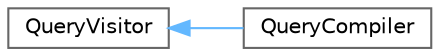 digraph "Graphical Class Hierarchy"
{
 // INTERACTIVE_SVG=YES
 // LATEX_PDF_SIZE
  bgcolor="transparent";
  edge [fontname=Helvetica,fontsize=10,labelfontname=Helvetica,labelfontsize=10];
  node [fontname=Helvetica,fontsize=10,shape=box,height=0.2,width=0.4];
  rankdir="LR";
  Node0 [id="Node000000",label="QueryVisitor",height=0.2,width=0.4,color="grey40", fillcolor="white", style="filled",URL="$class_query_visitor.html",tooltip=" "];
  Node0 -> Node1 [id="edge7_Node000000_Node000001",dir="back",color="steelblue1",style="solid",tooltip=" "];
  Node1 [id="Node000001",label="QueryCompiler",height=0.2,width=0.4,color="grey40", fillcolor="white", style="filled",URL="$class_query_compiler.html",tooltip=" "];
}
